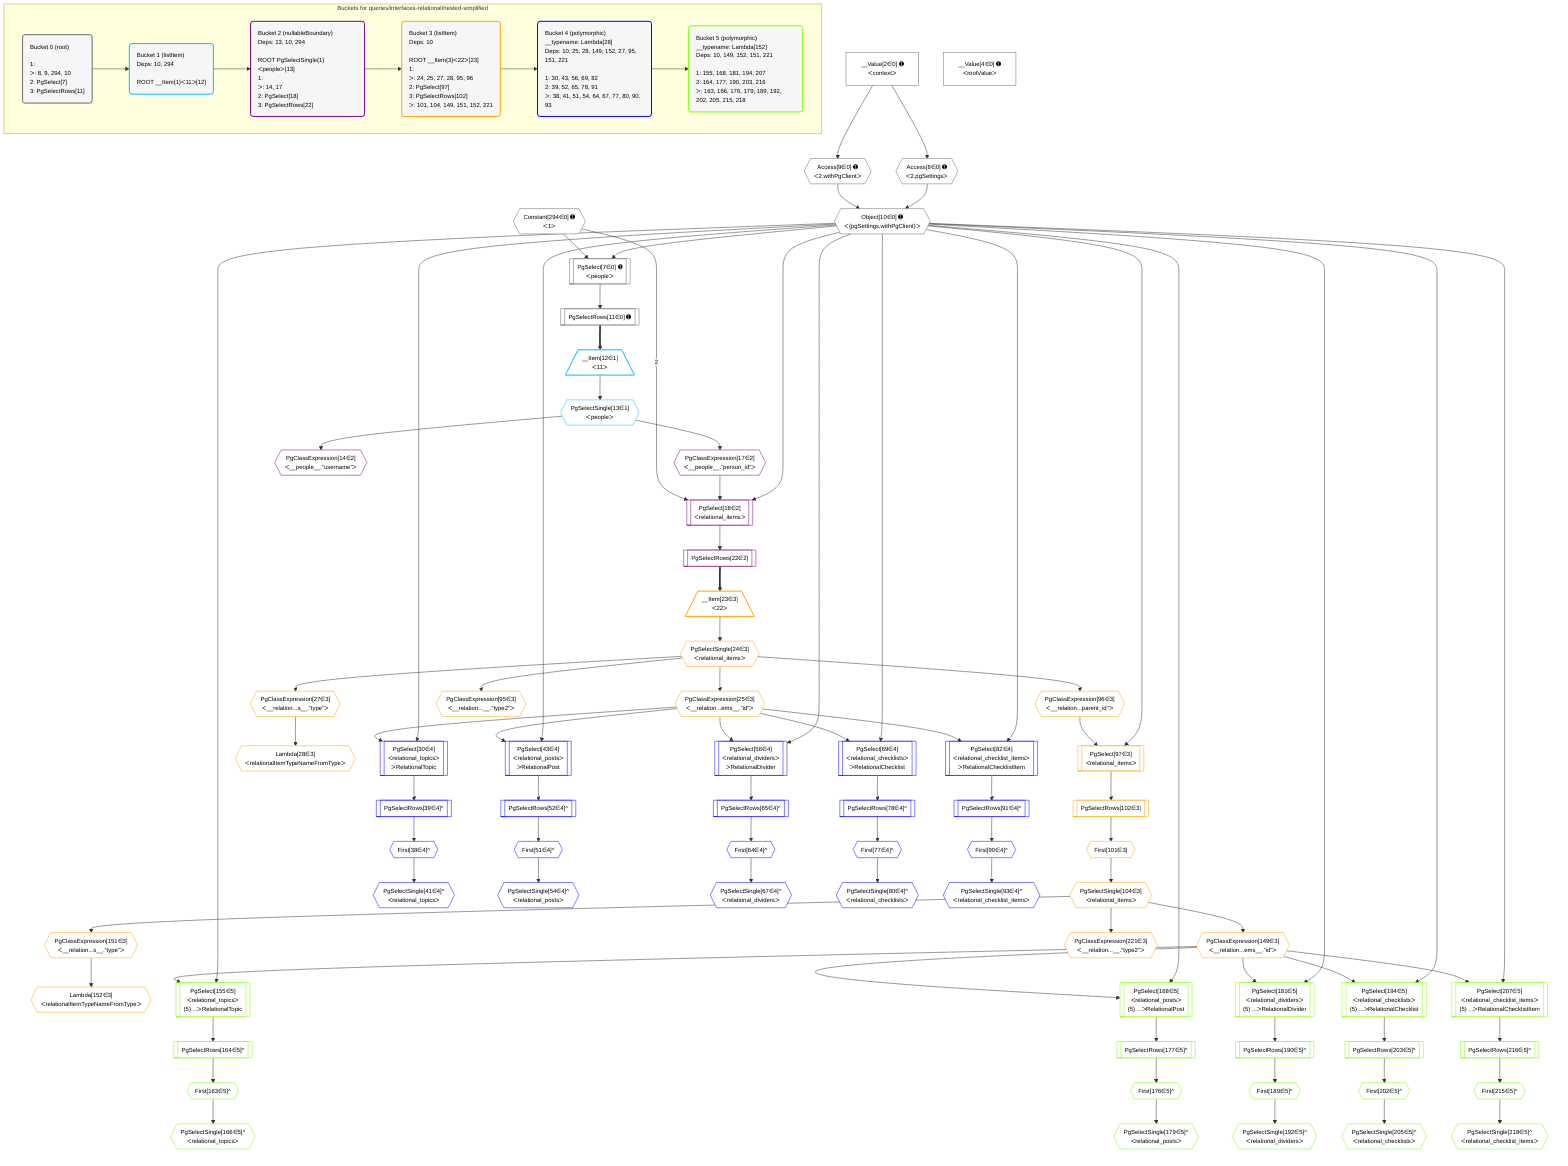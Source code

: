 %%{init: {'themeVariables': { 'fontSize': '12px'}}}%%
graph TD
    classDef path fill:#eee,stroke:#000,color:#000
    classDef plan fill:#fff,stroke-width:1px,color:#000
    classDef itemplan fill:#fff,stroke-width:2px,color:#000
    classDef unbatchedplan fill:#dff,stroke-width:1px,color:#000
    classDef sideeffectplan fill:#fcc,stroke-width:2px,color:#000
    classDef bucket fill:#f6f6f6,color:#000,stroke-width:2px,text-align:left

    subgraph "Buckets for queries/interfaces-relational/nested-simplified"
    Bucket0("Bucket 0 (root)<br /><br />1: <br />ᐳ: 8, 9, 294, 10<br />2: PgSelect[7]<br />3: PgSelectRows[11]"):::bucket
    Bucket1("Bucket 1 (listItem)<br />Deps: 10, 294<br /><br />ROOT __Item{1}ᐸ11ᐳ[12]"):::bucket
    Bucket2("Bucket 2 (nullableBoundary)<br />Deps: 13, 10, 294<br /><br />ROOT PgSelectSingle{1}ᐸpeopleᐳ[13]<br />1: <br />ᐳ: 14, 17<br />2: PgSelect[18]<br />3: PgSelectRows[22]"):::bucket
    Bucket3("Bucket 3 (listItem)<br />Deps: 10<br /><br />ROOT __Item{3}ᐸ22ᐳ[23]<br />1: <br />ᐳ: 24, 25, 27, 28, 95, 96<br />2: PgSelect[97]<br />3: PgSelectRows[102]<br />ᐳ: 101, 104, 149, 151, 152, 221"):::bucket
    Bucket4("Bucket 4 (polymorphic)<br />__typename: Lambda[28]<br />Deps: 10, 25, 28, 149, 152, 27, 95, 151, 221<br /><br />1: 30, 43, 56, 69, 82<br />2: 39, 52, 65, 78, 91<br />ᐳ: 38, 41, 51, 54, 64, 67, 77, 80, 90, 93"):::bucket
    Bucket5("Bucket 5 (polymorphic)<br />__typename: Lambda[152]<br />Deps: 10, 149, 152, 151, 221<br /><br />1: 155, 168, 181, 194, 207<br />2: 164, 177, 190, 203, 216<br />ᐳ: 163, 166, 176, 179, 189, 192, 202, 205, 215, 218"):::bucket
    end
    Bucket0 --> Bucket1
    Bucket1 --> Bucket2
    Bucket2 --> Bucket3
    Bucket3 --> Bucket4
    Bucket4 --> Bucket5

    %% plan dependencies
    PgSelect7[["PgSelect[7∈0] ➊<br />ᐸpeopleᐳ"]]:::plan
    Object10{{"Object[10∈0] ➊<br />ᐸ{pgSettings,withPgClient}ᐳ"}}:::plan
    Constant294{{"Constant[294∈0] ➊<br />ᐸ1ᐳ"}}:::plan
    Object10 & Constant294 --> PgSelect7
    Access8{{"Access[8∈0] ➊<br />ᐸ2.pgSettingsᐳ"}}:::plan
    Access9{{"Access[9∈0] ➊<br />ᐸ2.withPgClientᐳ"}}:::plan
    Access8 & Access9 --> Object10
    __Value2["__Value[2∈0] ➊<br />ᐸcontextᐳ"]:::plan
    __Value2 --> Access8
    __Value2 --> Access9
    PgSelectRows11[["PgSelectRows[11∈0] ➊"]]:::plan
    PgSelect7 --> PgSelectRows11
    __Value4["__Value[4∈0] ➊<br />ᐸrootValueᐳ"]:::plan
    __Item12[/"__Item[12∈1]<br />ᐸ11ᐳ"\]:::itemplan
    PgSelectRows11 ==> __Item12
    PgSelectSingle13{{"PgSelectSingle[13∈1]<br />ᐸpeopleᐳ"}}:::plan
    __Item12 --> PgSelectSingle13
    PgSelect18[["PgSelect[18∈2]<br />ᐸrelational_itemsᐳ"]]:::plan
    PgClassExpression17{{"PgClassExpression[17∈2]<br />ᐸ__people__.”person_id”ᐳ"}}:::plan
    Object10 & PgClassExpression17 --> PgSelect18
    Constant294 -- 2 --> PgSelect18
    PgClassExpression14{{"PgClassExpression[14∈2]<br />ᐸ__people__.”username”ᐳ"}}:::plan
    PgSelectSingle13 --> PgClassExpression14
    PgSelectSingle13 --> PgClassExpression17
    PgSelectRows22[["PgSelectRows[22∈2]"]]:::plan
    PgSelect18 --> PgSelectRows22
    PgSelect97[["PgSelect[97∈3]<br />ᐸrelational_itemsᐳ"]]:::plan
    PgClassExpression96{{"PgClassExpression[96∈3]<br />ᐸ__relation...parent_id”ᐳ"}}:::plan
    Object10 & PgClassExpression96 --> PgSelect97
    __Item23[/"__Item[23∈3]<br />ᐸ22ᐳ"\]:::itemplan
    PgSelectRows22 ==> __Item23
    PgSelectSingle24{{"PgSelectSingle[24∈3]<br />ᐸrelational_itemsᐳ"}}:::plan
    __Item23 --> PgSelectSingle24
    PgClassExpression25{{"PgClassExpression[25∈3]<br />ᐸ__relation...ems__.”id”ᐳ"}}:::plan
    PgSelectSingle24 --> PgClassExpression25
    PgClassExpression27{{"PgClassExpression[27∈3]<br />ᐸ__relation...s__.”type”ᐳ"}}:::plan
    PgSelectSingle24 --> PgClassExpression27
    Lambda28{{"Lambda[28∈3]<br />ᐸrelationalItemTypeNameFromTypeᐳ"}}:::plan
    PgClassExpression27 --> Lambda28
    PgClassExpression95{{"PgClassExpression[95∈3]<br />ᐸ__relation...__.”type2”ᐳ"}}:::plan
    PgSelectSingle24 --> PgClassExpression95
    PgSelectSingle24 --> PgClassExpression96
    First101{{"First[101∈3]"}}:::plan
    PgSelectRows102[["PgSelectRows[102∈3]"]]:::plan
    PgSelectRows102 --> First101
    PgSelect97 --> PgSelectRows102
    PgSelectSingle104{{"PgSelectSingle[104∈3]<br />ᐸrelational_itemsᐳ"}}:::plan
    First101 --> PgSelectSingle104
    PgClassExpression149{{"PgClassExpression[149∈3]<br />ᐸ__relation...ems__.”id”ᐳ"}}:::plan
    PgSelectSingle104 --> PgClassExpression149
    PgClassExpression151{{"PgClassExpression[151∈3]<br />ᐸ__relation...s__.”type”ᐳ"}}:::plan
    PgSelectSingle104 --> PgClassExpression151
    Lambda152{{"Lambda[152∈3]<br />ᐸrelationalItemTypeNameFromTypeᐳ"}}:::plan
    PgClassExpression151 --> Lambda152
    PgClassExpression221{{"PgClassExpression[221∈3]<br />ᐸ__relation...__.”type2”ᐳ"}}:::plan
    PgSelectSingle104 --> PgClassExpression221
    PgSelect30[["PgSelect[30∈4]<br />ᐸrelational_topicsᐳ<br />ᐳRelationalTopic"]]:::plan
    Object10 & PgClassExpression25 --> PgSelect30
    PgSelect43[["PgSelect[43∈4]<br />ᐸrelational_postsᐳ<br />ᐳRelationalPost"]]:::plan
    Object10 & PgClassExpression25 --> PgSelect43
    PgSelect56[["PgSelect[56∈4]<br />ᐸrelational_dividersᐳ<br />ᐳRelationalDivider"]]:::plan
    Object10 & PgClassExpression25 --> PgSelect56
    PgSelect69[["PgSelect[69∈4]<br />ᐸrelational_checklistsᐳ<br />ᐳRelationalChecklist"]]:::plan
    Object10 & PgClassExpression25 --> PgSelect69
    PgSelect82[["PgSelect[82∈4]<br />ᐸrelational_checklist_itemsᐳ<br />ᐳRelationalChecklistItem"]]:::plan
    Object10 & PgClassExpression25 --> PgSelect82
    First38{{"First[38∈4]^"}}:::plan
    PgSelectRows39[["PgSelectRows[39∈4]^"]]:::plan
    PgSelectRows39 --> First38
    PgSelect30 --> PgSelectRows39
    PgSelectSingle41{{"PgSelectSingle[41∈4]^<br />ᐸrelational_topicsᐳ"}}:::plan
    First38 --> PgSelectSingle41
    First51{{"First[51∈4]^"}}:::plan
    PgSelectRows52[["PgSelectRows[52∈4]^"]]:::plan
    PgSelectRows52 --> First51
    PgSelect43 --> PgSelectRows52
    PgSelectSingle54{{"PgSelectSingle[54∈4]^<br />ᐸrelational_postsᐳ"}}:::plan
    First51 --> PgSelectSingle54
    First64{{"First[64∈4]^"}}:::plan
    PgSelectRows65[["PgSelectRows[65∈4]^"]]:::plan
    PgSelectRows65 --> First64
    PgSelect56 --> PgSelectRows65
    PgSelectSingle67{{"PgSelectSingle[67∈4]^<br />ᐸrelational_dividersᐳ"}}:::plan
    First64 --> PgSelectSingle67
    First77{{"First[77∈4]^"}}:::plan
    PgSelectRows78[["PgSelectRows[78∈4]^"]]:::plan
    PgSelectRows78 --> First77
    PgSelect69 --> PgSelectRows78
    PgSelectSingle80{{"PgSelectSingle[80∈4]^<br />ᐸrelational_checklistsᐳ"}}:::plan
    First77 --> PgSelectSingle80
    First90{{"First[90∈4]^"}}:::plan
    PgSelectRows91[["PgSelectRows[91∈4]^"]]:::plan
    PgSelectRows91 --> First90
    PgSelect82 --> PgSelectRows91
    PgSelectSingle93{{"PgSelectSingle[93∈4]^<br />ᐸrelational_checklist_itemsᐳ"}}:::plan
    First90 --> PgSelectSingle93
    PgSelect155[["PgSelect[155∈5]<br />ᐸrelational_topicsᐳ<br />(5) ...ᐳRelationalTopic"]]:::plan
    Object10 & PgClassExpression149 --> PgSelect155
    PgSelect168[["PgSelect[168∈5]<br />ᐸrelational_postsᐳ<br />(5) ...ᐳRelationalPost"]]:::plan
    Object10 & PgClassExpression149 --> PgSelect168
    PgSelect181[["PgSelect[181∈5]<br />ᐸrelational_dividersᐳ<br />(5) ...ᐳRelationalDivider"]]:::plan
    Object10 & PgClassExpression149 --> PgSelect181
    PgSelect194[["PgSelect[194∈5]<br />ᐸrelational_checklistsᐳ<br />(5) ...ᐳRelationalChecklist"]]:::plan
    Object10 & PgClassExpression149 --> PgSelect194
    PgSelect207[["PgSelect[207∈5]<br />ᐸrelational_checklist_itemsᐳ<br />(5) ...ᐳRelationalChecklistItem"]]:::plan
    Object10 & PgClassExpression149 --> PgSelect207
    First163{{"First[163∈5]^"}}:::plan
    PgSelectRows164[["PgSelectRows[164∈5]^"]]:::plan
    PgSelectRows164 --> First163
    PgSelect155 --> PgSelectRows164
    PgSelectSingle166{{"PgSelectSingle[166∈5]^<br />ᐸrelational_topicsᐳ"}}:::plan
    First163 --> PgSelectSingle166
    First176{{"First[176∈5]^"}}:::plan
    PgSelectRows177[["PgSelectRows[177∈5]^"]]:::plan
    PgSelectRows177 --> First176
    PgSelect168 --> PgSelectRows177
    PgSelectSingle179{{"PgSelectSingle[179∈5]^<br />ᐸrelational_postsᐳ"}}:::plan
    First176 --> PgSelectSingle179
    First189{{"First[189∈5]^"}}:::plan
    PgSelectRows190[["PgSelectRows[190∈5]^"]]:::plan
    PgSelectRows190 --> First189
    PgSelect181 --> PgSelectRows190
    PgSelectSingle192{{"PgSelectSingle[192∈5]^<br />ᐸrelational_dividersᐳ"}}:::plan
    First189 --> PgSelectSingle192
    First202{{"First[202∈5]^"}}:::plan
    PgSelectRows203[["PgSelectRows[203∈5]^"]]:::plan
    PgSelectRows203 --> First202
    PgSelect194 --> PgSelectRows203
    PgSelectSingle205{{"PgSelectSingle[205∈5]^<br />ᐸrelational_checklistsᐳ"}}:::plan
    First202 --> PgSelectSingle205
    First215{{"First[215∈5]^"}}:::plan
    PgSelectRows216[["PgSelectRows[216∈5]^"]]:::plan
    PgSelectRows216 --> First215
    PgSelect207 --> PgSelectRows216
    PgSelectSingle218{{"PgSelectSingle[218∈5]^<br />ᐸrelational_checklist_itemsᐳ"}}:::plan
    First215 --> PgSelectSingle218

    %% define steps
    classDef bucket0 stroke:#696969
    class Bucket0,__Value2,__Value4,PgSelect7,Access8,Access9,Object10,PgSelectRows11,Constant294 bucket0
    classDef bucket1 stroke:#00bfff
    class Bucket1,__Item12,PgSelectSingle13 bucket1
    classDef bucket2 stroke:#7f007f
    class Bucket2,PgClassExpression14,PgClassExpression17,PgSelect18,PgSelectRows22 bucket2
    classDef bucket3 stroke:#ffa500
    class Bucket3,__Item23,PgSelectSingle24,PgClassExpression25,PgClassExpression27,Lambda28,PgClassExpression95,PgClassExpression96,PgSelect97,First101,PgSelectRows102,PgSelectSingle104,PgClassExpression149,PgClassExpression151,Lambda152,PgClassExpression221 bucket3
    classDef bucket4 stroke:#0000ff
    class Bucket4,PgSelect30,First38,PgSelectRows39,PgSelectSingle41,PgSelect43,First51,PgSelectRows52,PgSelectSingle54,PgSelect56,First64,PgSelectRows65,PgSelectSingle67,PgSelect69,First77,PgSelectRows78,PgSelectSingle80,PgSelect82,First90,PgSelectRows91,PgSelectSingle93 bucket4
    classDef bucket5 stroke:#7fff00
    class Bucket5,PgSelect155,First163,PgSelectRows164,PgSelectSingle166,PgSelect168,First176,PgSelectRows177,PgSelectSingle179,PgSelect181,First189,PgSelectRows190,PgSelectSingle192,PgSelect194,First202,PgSelectRows203,PgSelectSingle205,PgSelect207,First215,PgSelectRows216,PgSelectSingle218 bucket5